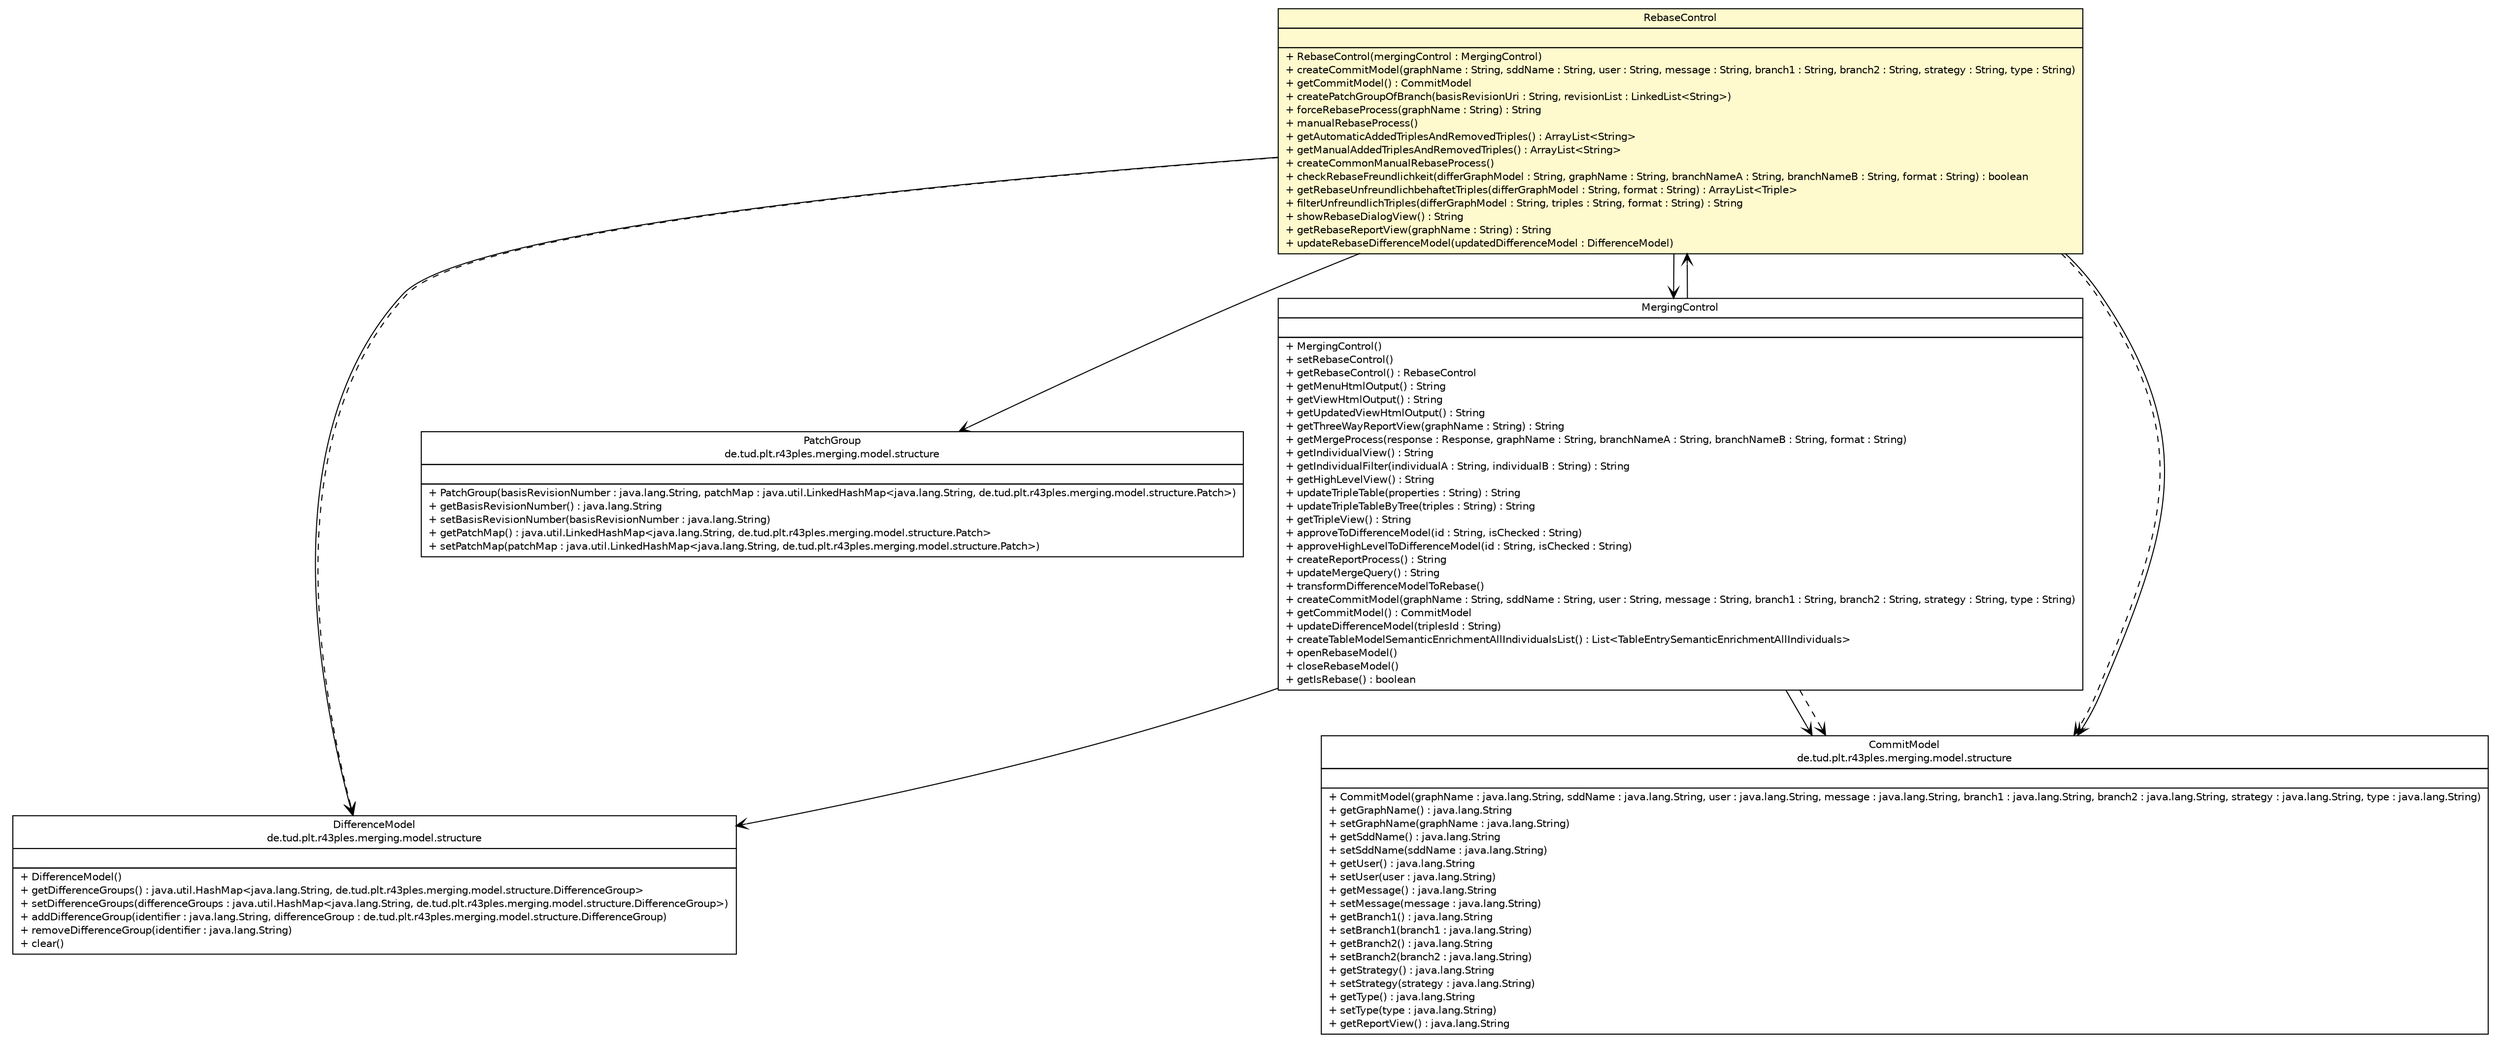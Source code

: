 #!/usr/local/bin/dot
#
# Class diagram 
# Generated by UMLGraph version R5_6-24-gf6e263 (http://www.umlgraph.org/)
#

digraph G {
	edge [fontname="Helvetica",fontsize=10,labelfontname="Helvetica",labelfontsize=10];
	node [fontname="Helvetica",fontsize=10,shape=plaintext];
	nodesep=0.25;
	ranksep=0.5;
	// de.tud.plt.r43ples.merging.control.RebaseControl
	c4041 [label=<<table title="de.tud.plt.r43ples.merging.control.RebaseControl" border="0" cellborder="1" cellspacing="0" cellpadding="2" port="p" bgcolor="lemonChiffon" href="./RebaseControl.html">
		<tr><td><table border="0" cellspacing="0" cellpadding="1">
<tr><td align="center" balign="center"> RebaseControl </td></tr>
		</table></td></tr>
		<tr><td><table border="0" cellspacing="0" cellpadding="1">
<tr><td align="left" balign="left">  </td></tr>
		</table></td></tr>
		<tr><td><table border="0" cellspacing="0" cellpadding="1">
<tr><td align="left" balign="left"> + RebaseControl(mergingControl : MergingControl) </td></tr>
<tr><td align="left" balign="left"> + createCommitModel(graphName : String, sddName : String, user : String, message : String, branch1 : String, branch2 : String, strategy : String, type : String) </td></tr>
<tr><td align="left" balign="left"> + getCommitModel() : CommitModel </td></tr>
<tr><td align="left" balign="left"> + createPatchGroupOfBranch(basisRevisionUri : String, revisionList : LinkedList&lt;String&gt;) </td></tr>
<tr><td align="left" balign="left"> + forceRebaseProcess(graphName : String) : String </td></tr>
<tr><td align="left" balign="left"> + manualRebaseProcess() </td></tr>
<tr><td align="left" balign="left"> + getAutomaticAddedTriplesAndRemovedTriples() : ArrayList&lt;String&gt; </td></tr>
<tr><td align="left" balign="left"> + getManualAddedTriplesAndRemovedTriples() : ArrayList&lt;String&gt; </td></tr>
<tr><td align="left" balign="left"> + createCommonManualRebaseProcess() </td></tr>
<tr><td align="left" balign="left"> + checkRebaseFreundlichkeit(differGraphModel : String, graphName : String, branchNameA : String, branchNameB : String, format : String) : boolean </td></tr>
<tr><td align="left" balign="left"> + getRebaseUnfreundlichbehaftetTriples(differGraphModel : String, format : String) : ArrayList&lt;Triple&gt; </td></tr>
<tr><td align="left" balign="left"> + filterUnfreundlichTriples(differGraphModel : String, triples : String, format : String) : String </td></tr>
<tr><td align="left" balign="left"> + showRebaseDialogView() : String </td></tr>
<tr><td align="left" balign="left"> + getRebaseReportView(graphName : String) : String </td></tr>
<tr><td align="left" balign="left"> + updateRebaseDifferenceModel(updatedDifferenceModel : DifferenceModel) </td></tr>
		</table></td></tr>
		</table>>, URL="./RebaseControl.html", fontname="Helvetica", fontcolor="black", fontsize=10.0];
	// de.tud.plt.r43ples.merging.control.MergingControl
	c4042 [label=<<table title="de.tud.plt.r43ples.merging.control.MergingControl" border="0" cellborder="1" cellspacing="0" cellpadding="2" port="p" href="./MergingControl.html">
		<tr><td><table border="0" cellspacing="0" cellpadding="1">
<tr><td align="center" balign="center"> MergingControl </td></tr>
		</table></td></tr>
		<tr><td><table border="0" cellspacing="0" cellpadding="1">
<tr><td align="left" balign="left">  </td></tr>
		</table></td></tr>
		<tr><td><table border="0" cellspacing="0" cellpadding="1">
<tr><td align="left" balign="left"> + MergingControl() </td></tr>
<tr><td align="left" balign="left"> + setRebaseControl() </td></tr>
<tr><td align="left" balign="left"> + getRebaseControl() : RebaseControl </td></tr>
<tr><td align="left" balign="left"> + getMenuHtmlOutput() : String </td></tr>
<tr><td align="left" balign="left"> + getViewHtmlOutput() : String </td></tr>
<tr><td align="left" balign="left"> + getUpdatedViewHtmlOutput() : String </td></tr>
<tr><td align="left" balign="left"> + getThreeWayReportView(graphName : String) : String </td></tr>
<tr><td align="left" balign="left"> + getMergeProcess(response : Response, graphName : String, branchNameA : String, branchNameB : String, format : String) </td></tr>
<tr><td align="left" balign="left"> + getIndividualView() : String </td></tr>
<tr><td align="left" balign="left"> + getIndividualFilter(individualA : String, individualB : String) : String </td></tr>
<tr><td align="left" balign="left"> + getHighLevelView() : String </td></tr>
<tr><td align="left" balign="left"> + updateTripleTable(properties : String) : String </td></tr>
<tr><td align="left" balign="left"> + updateTripleTableByTree(triples : String) : String </td></tr>
<tr><td align="left" balign="left"> + getTripleView() : String </td></tr>
<tr><td align="left" balign="left"> + approveToDifferenceModel(id : String, isChecked : String) </td></tr>
<tr><td align="left" balign="left"> + approveHighLevelToDifferenceModel(id : String, isChecked : String) </td></tr>
<tr><td align="left" balign="left"> + createReportProcess() : String </td></tr>
<tr><td align="left" balign="left"> + updateMergeQuery() : String </td></tr>
<tr><td align="left" balign="left"> + transformDifferenceModelToRebase() </td></tr>
<tr><td align="left" balign="left"> + createCommitModel(graphName : String, sddName : String, user : String, message : String, branch1 : String, branch2 : String, strategy : String, type : String) </td></tr>
<tr><td align="left" balign="left"> + getCommitModel() : CommitModel </td></tr>
<tr><td align="left" balign="left"> + updateDifferenceModel(triplesId : String) </td></tr>
<tr><td align="left" balign="left"> + createTableModelSemanticEnrichmentAllIndividualsList() : List&lt;TableEntrySemanticEnrichmentAllIndividuals&gt; </td></tr>
<tr><td align="left" balign="left"> + openRebaseModel() </td></tr>
<tr><td align="left" balign="left"> + closeRebaseModel() </td></tr>
<tr><td align="left" balign="left"> + getIsRebase() : boolean </td></tr>
		</table></td></tr>
		</table>>, URL="./MergingControl.html", fontname="Helvetica", fontcolor="black", fontsize=10.0];
	// de.tud.plt.r43ples.merging.model.structure.PatchGroup
	c4056 [label=<<table title="de.tud.plt.r43ples.merging.model.structure.PatchGroup" border="0" cellborder="1" cellspacing="0" cellpadding="2" port="p" href="../model/structure/PatchGroup.html">
		<tr><td><table border="0" cellspacing="0" cellpadding="1">
<tr><td align="center" balign="center"> PatchGroup </td></tr>
<tr><td align="center" balign="center"> de.tud.plt.r43ples.merging.model.structure </td></tr>
		</table></td></tr>
		<tr><td><table border="0" cellspacing="0" cellpadding="1">
<tr><td align="left" balign="left">  </td></tr>
		</table></td></tr>
		<tr><td><table border="0" cellspacing="0" cellpadding="1">
<tr><td align="left" balign="left"> + PatchGroup(basisRevisionNumber : java.lang.String, patchMap : java.util.LinkedHashMap&lt;java.lang.String, de.tud.plt.r43ples.merging.model.structure.Patch&gt;) </td></tr>
<tr><td align="left" balign="left"> + getBasisRevisionNumber() : java.lang.String </td></tr>
<tr><td align="left" balign="left"> + setBasisRevisionNumber(basisRevisionNumber : java.lang.String) </td></tr>
<tr><td align="left" balign="left"> + getPatchMap() : java.util.LinkedHashMap&lt;java.lang.String, de.tud.plt.r43ples.merging.model.structure.Patch&gt; </td></tr>
<tr><td align="left" balign="left"> + setPatchMap(patchMap : java.util.LinkedHashMap&lt;java.lang.String, de.tud.plt.r43ples.merging.model.structure.Patch&gt;) </td></tr>
		</table></td></tr>
		</table>>, URL="../model/structure/PatchGroup.html", fontname="Helvetica", fontcolor="black", fontsize=10.0];
	// de.tud.plt.r43ples.merging.model.structure.DifferenceModel
	c4064 [label=<<table title="de.tud.plt.r43ples.merging.model.structure.DifferenceModel" border="0" cellborder="1" cellspacing="0" cellpadding="2" port="p" href="../model/structure/DifferenceModel.html">
		<tr><td><table border="0" cellspacing="0" cellpadding="1">
<tr><td align="center" balign="center"> DifferenceModel </td></tr>
<tr><td align="center" balign="center"> de.tud.plt.r43ples.merging.model.structure </td></tr>
		</table></td></tr>
		<tr><td><table border="0" cellspacing="0" cellpadding="1">
<tr><td align="left" balign="left">  </td></tr>
		</table></td></tr>
		<tr><td><table border="0" cellspacing="0" cellpadding="1">
<tr><td align="left" balign="left"> + DifferenceModel() </td></tr>
<tr><td align="left" balign="left"> + getDifferenceGroups() : java.util.HashMap&lt;java.lang.String, de.tud.plt.r43ples.merging.model.structure.DifferenceGroup&gt; </td></tr>
<tr><td align="left" balign="left"> + setDifferenceGroups(differenceGroups : java.util.HashMap&lt;java.lang.String, de.tud.plt.r43ples.merging.model.structure.DifferenceGroup&gt;) </td></tr>
<tr><td align="left" balign="left"> + addDifferenceGroup(identifier : java.lang.String, differenceGroup : de.tud.plt.r43ples.merging.model.structure.DifferenceGroup) </td></tr>
<tr><td align="left" balign="left"> + removeDifferenceGroup(identifier : java.lang.String) </td></tr>
<tr><td align="left" balign="left"> + clear() </td></tr>
		</table></td></tr>
		</table>>, URL="../model/structure/DifferenceModel.html", fontname="Helvetica", fontcolor="black", fontsize=10.0];
	// de.tud.plt.r43ples.merging.model.structure.CommitModel
	c4067 [label=<<table title="de.tud.plt.r43ples.merging.model.structure.CommitModel" border="0" cellborder="1" cellspacing="0" cellpadding="2" port="p" href="../model/structure/CommitModel.html">
		<tr><td><table border="0" cellspacing="0" cellpadding="1">
<tr><td align="center" balign="center"> CommitModel </td></tr>
<tr><td align="center" balign="center"> de.tud.plt.r43ples.merging.model.structure </td></tr>
		</table></td></tr>
		<tr><td><table border="0" cellspacing="0" cellpadding="1">
<tr><td align="left" balign="left">  </td></tr>
		</table></td></tr>
		<tr><td><table border="0" cellspacing="0" cellpadding="1">
<tr><td align="left" balign="left"> + CommitModel(graphName : java.lang.String, sddName : java.lang.String, user : java.lang.String, message : java.lang.String, branch1 : java.lang.String, branch2 : java.lang.String, strategy : java.lang.String, type : java.lang.String) </td></tr>
<tr><td align="left" balign="left"> + getGraphName() : java.lang.String </td></tr>
<tr><td align="left" balign="left"> + setGraphName(graphName : java.lang.String) </td></tr>
<tr><td align="left" balign="left"> + getSddName() : java.lang.String </td></tr>
<tr><td align="left" balign="left"> + setSddName(sddName : java.lang.String) </td></tr>
<tr><td align="left" balign="left"> + getUser() : java.lang.String </td></tr>
<tr><td align="left" balign="left"> + setUser(user : java.lang.String) </td></tr>
<tr><td align="left" balign="left"> + getMessage() : java.lang.String </td></tr>
<tr><td align="left" balign="left"> + setMessage(message : java.lang.String) </td></tr>
<tr><td align="left" balign="left"> + getBranch1() : java.lang.String </td></tr>
<tr><td align="left" balign="left"> + setBranch1(branch1 : java.lang.String) </td></tr>
<tr><td align="left" balign="left"> + getBranch2() : java.lang.String </td></tr>
<tr><td align="left" balign="left"> + setBranch2(branch2 : java.lang.String) </td></tr>
<tr><td align="left" balign="left"> + getStrategy() : java.lang.String </td></tr>
<tr><td align="left" balign="left"> + setStrategy(strategy : java.lang.String) </td></tr>
<tr><td align="left" balign="left"> + getType() : java.lang.String </td></tr>
<tr><td align="left" balign="left"> + setType(type : java.lang.String) </td></tr>
<tr><td align="left" balign="left"> + getReportView() : java.lang.String </td></tr>
		</table></td></tr>
		</table>>, URL="../model/structure/CommitModel.html", fontname="Helvetica", fontcolor="black", fontsize=10.0];
	// de.tud.plt.r43ples.merging.control.RebaseControl NAVASSOC de.tud.plt.r43ples.merging.model.structure.CommitModel
	c4041:p -> c4067:p [taillabel="", label="", headlabel="", fontname="Helvetica", fontcolor="black", fontsize=10.0, color="black", arrowhead=open];
	// de.tud.plt.r43ples.merging.control.RebaseControl NAVASSOC de.tud.plt.r43ples.merging.model.structure.PatchGroup
	c4041:p -> c4056:p [taillabel="", label="", headlabel="", fontname="Helvetica", fontcolor="black", fontsize=10.0, color="black", arrowhead=open];
	// de.tud.plt.r43ples.merging.control.RebaseControl NAVASSOC de.tud.plt.r43ples.merging.model.structure.DifferenceModel
	c4041:p -> c4064:p [taillabel="", label="", headlabel="", fontname="Helvetica", fontcolor="black", fontsize=10.0, color="black", arrowhead=open];
	// de.tud.plt.r43ples.merging.control.RebaseControl NAVASSOC de.tud.plt.r43ples.merging.control.MergingControl
	c4041:p -> c4042:p [taillabel="", label="", headlabel="", fontname="Helvetica", fontcolor="black", fontsize=10.0, color="black", arrowhead=open];
	// de.tud.plt.r43ples.merging.control.MergingControl NAVASSOC de.tud.plt.r43ples.merging.model.structure.DifferenceModel
	c4042:p -> c4064:p [taillabel="", label="", headlabel="", fontname="Helvetica", fontcolor="black", fontsize=10.0, color="black", arrowhead=open];
	// de.tud.plt.r43ples.merging.control.MergingControl NAVASSOC de.tud.plt.r43ples.merging.model.structure.CommitModel
	c4042:p -> c4067:p [taillabel="", label="", headlabel="", fontname="Helvetica", fontcolor="black", fontsize=10.0, color="black", arrowhead=open];
	// de.tud.plt.r43ples.merging.control.MergingControl NAVASSOC de.tud.plt.r43ples.merging.control.RebaseControl
	c4042:p -> c4041:p [taillabel="", label="", headlabel="", fontname="Helvetica", fontcolor="black", fontsize=10.0, color="black", arrowhead=open];
	// de.tud.plt.r43ples.merging.control.RebaseControl DEPEND de.tud.plt.r43ples.merging.model.structure.CommitModel
	c4041:p -> c4067:p [taillabel="", label="", headlabel="", fontname="Helvetica", fontcolor="black", fontsize=10.0, color="black", arrowhead=open, style=dashed];
	// de.tud.plt.r43ples.merging.control.RebaseControl DEPEND de.tud.plt.r43ples.merging.model.structure.DifferenceModel
	c4041:p -> c4064:p [taillabel="", label="", headlabel="", fontname="Helvetica", fontcolor="black", fontsize=10.0, color="black", arrowhead=open, style=dashed];
	// de.tud.plt.r43ples.merging.control.MergingControl DEPEND de.tud.plt.r43ples.merging.model.structure.CommitModel
	c4042:p -> c4067:p [taillabel="", label="", headlabel="", fontname="Helvetica", fontcolor="black", fontsize=10.0, color="black", arrowhead=open, style=dashed];
}

